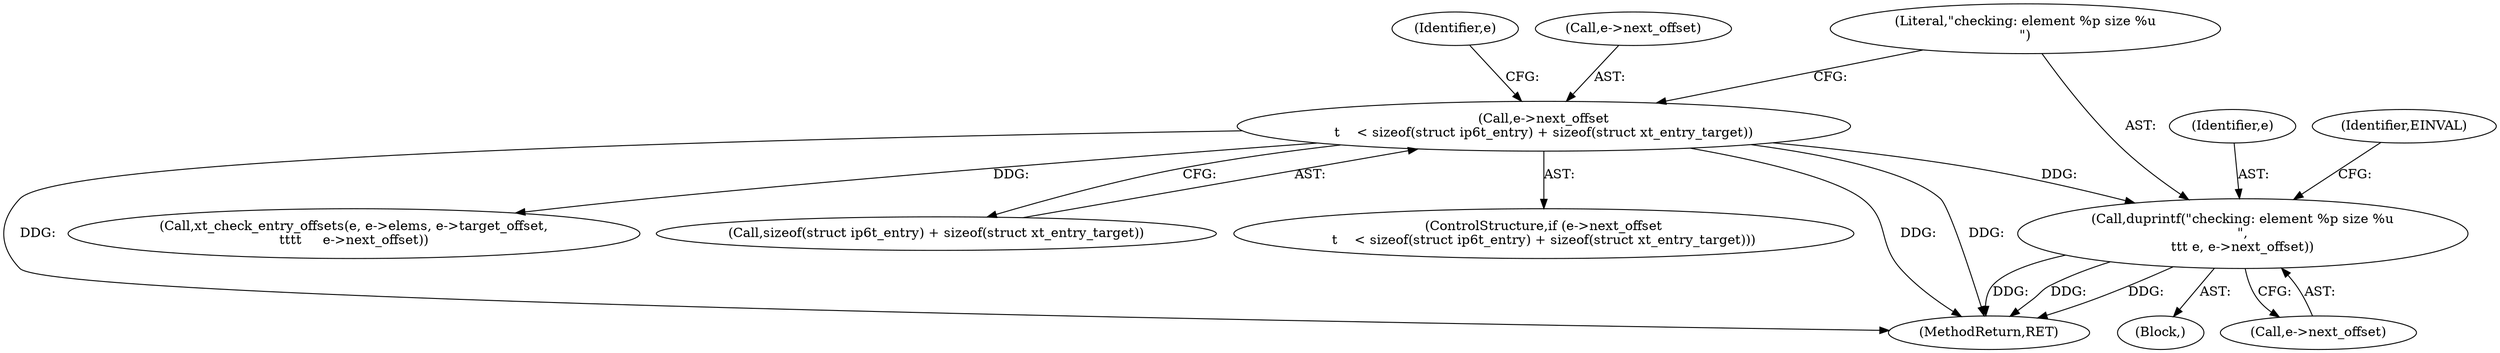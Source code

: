 digraph "0_linux_ce683e5f9d045e5d67d1312a42b359cb2ab2a13c_4@pointer" {
"1000131" [label="(Call,duprintf(\"checking: element %p size %u\n\",\n\t\t\t e, e->next_offset))"];
"1000121" [label="(Call,e->next_offset\n\t    < sizeof(struct ip6t_entry) + sizeof(struct xt_entry_target))"];
"1000133" [label="(Identifier,e)"];
"1000134" [label="(Call,e->next_offset)"];
"1000242" [label="(MethodReturn,RET)"];
"1000145" [label="(Identifier,e)"];
"1000130" [label="(Block,)"];
"1000122" [label="(Call,e->next_offset)"];
"1000152" [label="(Call,xt_check_entry_offsets(e, e->elems, e->target_offset,\n\t\t\t\t     e->next_offset))"];
"1000121" [label="(Call,e->next_offset\n\t    < sizeof(struct ip6t_entry) + sizeof(struct xt_entry_target))"];
"1000125" [label="(Call,sizeof(struct ip6t_entry) + sizeof(struct xt_entry_target))"];
"1000132" [label="(Literal,\"checking: element %p size %u\n\")"];
"1000139" [label="(Identifier,EINVAL)"];
"1000120" [label="(ControlStructure,if (e->next_offset\n\t    < sizeof(struct ip6t_entry) + sizeof(struct xt_entry_target)))"];
"1000131" [label="(Call,duprintf(\"checking: element %p size %u\n\",\n\t\t\t e, e->next_offset))"];
"1000131" -> "1000130"  [label="AST: "];
"1000131" -> "1000134"  [label="CFG: "];
"1000132" -> "1000131"  [label="AST: "];
"1000133" -> "1000131"  [label="AST: "];
"1000134" -> "1000131"  [label="AST: "];
"1000139" -> "1000131"  [label="CFG: "];
"1000131" -> "1000242"  [label="DDG: "];
"1000131" -> "1000242"  [label="DDG: "];
"1000131" -> "1000242"  [label="DDG: "];
"1000121" -> "1000131"  [label="DDG: "];
"1000121" -> "1000120"  [label="AST: "];
"1000121" -> "1000125"  [label="CFG: "];
"1000122" -> "1000121"  [label="AST: "];
"1000125" -> "1000121"  [label="AST: "];
"1000132" -> "1000121"  [label="CFG: "];
"1000145" -> "1000121"  [label="CFG: "];
"1000121" -> "1000242"  [label="DDG: "];
"1000121" -> "1000242"  [label="DDG: "];
"1000121" -> "1000242"  [label="DDG: "];
"1000121" -> "1000152"  [label="DDG: "];
}
